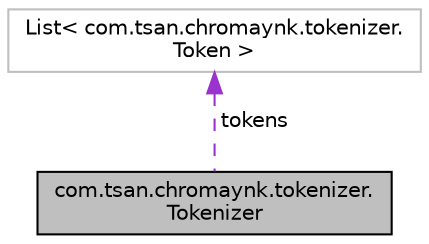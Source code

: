 digraph "com.tsan.chromaynk.tokenizer.Tokenizer"
{
 // LATEX_PDF_SIZE
  edge [fontname="Helvetica",fontsize="10",labelfontname="Helvetica",labelfontsize="10"];
  node [fontname="Helvetica",fontsize="10",shape=record];
  Node1 [label="com.tsan.chromaynk.tokenizer.\lTokenizer",height=0.2,width=0.4,color="black", fillcolor="grey75", style="filled", fontcolor="black",tooltip=" "];
  Node2 -> Node1 [dir="back",color="darkorchid3",fontsize="10",style="dashed",label=" tokens" ];
  Node2 [label="List\< com.tsan.chromaynk.tokenizer.\lToken \>",height=0.2,width=0.4,color="grey75", fillcolor="white", style="filled",tooltip=" "];
}
